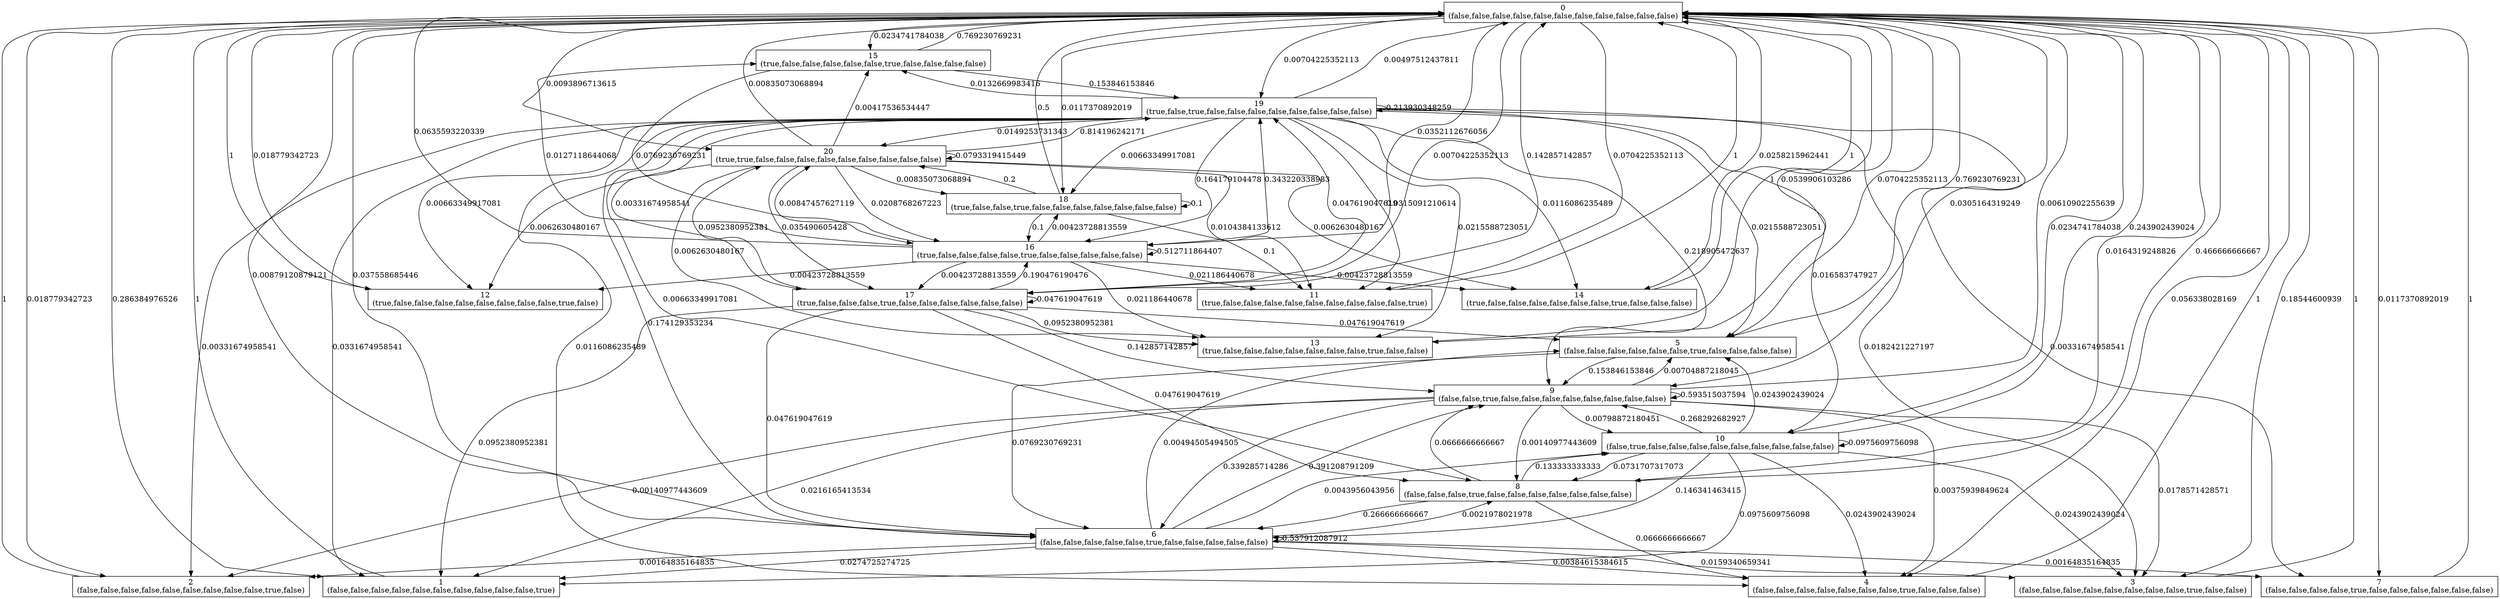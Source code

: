 digraph P {
node [shape=box];
0 -> 1 [ label="0.286384976526" ];
0 -> 2 [ label="0.018779342723" ];
0 -> 3 [ label="0.18544600939" ];
0 -> 4 [ label="0.056338028169" ];
0 -> 5 [ label="0.0704225352113" ];
0 -> 6 [ label="0.037558685446" ];
0 -> 7 [ label="0.0117370892019" ];
0 -> 8 [ label="0.0164319248826" ];
0 -> 9 [ label="0.0305164319249" ];
0 -> 10 [ label="0.0234741784038" ];
0 -> 11 [ label="0.0704225352113" ];
0 -> 12 [ label="0.018779342723" ];
0 -> 13 [ label="0.0539906103286" ];
0 -> 14 [ label="0.0258215962441" ];
0 -> 15 [ label="0.0234741784038" ];
0 -> 16 [ label="0.0352112676056" ];
0 -> 17 [ label="0.00704225352113" ];
0 -> 18 [ label="0.0117370892019" ];
0 -> 19 [ label="0.00704225352113" ];
0 -> 20 [ label="0.0093896713615" ];
1 -> 0 [ label="1" ];
2 -> 0 [ label="1" ];
3 -> 0 [ label="1" ];
4 -> 0 [ label="1" ];
5 -> 0 [ label="0.769230769231" ];
5 -> 6 [ label="0.0769230769231" ];
5 -> 9 [ label="0.153846153846" ];
6 -> 0 [ label="0.00879120879121" ];
6 -> 1 [ label="0.0274725274725" ];
6 -> 2 [ label="0.00164835164835" ];
6 -> 3 [ label="0.0159340659341" ];
6 -> 4 [ label="0.00384615384615" ];
6 -> 5 [ label="0.00494505494505" ];
6 -> 6 [ label="0.537912087912" ];
6 -> 7 [ label="0.00164835164835" ];
6 -> 8 [ label="0.0021978021978" ];
6 -> 9 [ label="0.391208791209" ];
6 -> 10 [ label="0.0043956043956" ];
7 -> 0 [ label="1" ];
8 -> 0 [ label="0.466666666667" ];
8 -> 4 [ label="0.0666666666667" ];
8 -> 6 [ label="0.266666666667" ];
8 -> 9 [ label="0.0666666666667" ];
8 -> 10 [ label="0.133333333333" ];
9 -> 0 [ label="0.00610902255639" ];
9 -> 1 [ label="0.0216165413534" ];
9 -> 2 [ label="0.00140977443609" ];
9 -> 3 [ label="0.0178571428571" ];
9 -> 4 [ label="0.00375939849624" ];
9 -> 5 [ label="0.00704887218045" ];
9 -> 6 [ label="0.339285714286" ];
9 -> 8 [ label="0.00140977443609" ];
9 -> 9 [ label="0.593515037594" ];
9 -> 10 [ label="0.00798872180451" ];
10 -> 0 [ label="0.243902439024" ];
10 -> 1 [ label="0.0975609756098" ];
10 -> 3 [ label="0.0243902439024" ];
10 -> 4 [ label="0.0243902439024" ];
10 -> 5 [ label="0.0243902439024" ];
10 -> 6 [ label="0.146341463415" ];
10 -> 8 [ label="0.0731707317073" ];
10 -> 9 [ label="0.268292682927" ];
10 -> 10 [ label="0.0975609756098" ];
11 -> 0 [ label="1" ];
12 -> 0 [ label="1" ];
13 -> 0 [ label="1" ];
14 -> 0 [ label="1" ];
15 -> 0 [ label="0.769230769231" ];
15 -> 16 [ label="0.0769230769231" ];
15 -> 19 [ label="0.153846153846" ];
16 -> 0 [ label="0.0635593220339" ];
16 -> 11 [ label="0.021186440678" ];
16 -> 12 [ label="0.00423728813559" ];
16 -> 13 [ label="0.021186440678" ];
16 -> 14 [ label="0.00423728813559" ];
16 -> 15 [ label="0.0127118644068" ];
16 -> 16 [ label="0.512711864407" ];
16 -> 17 [ label="0.00423728813559" ];
16 -> 18 [ label="0.00423728813559" ];
16 -> 19 [ label="0.343220338983" ];
16 -> 20 [ label="0.00847457627119" ];
17 -> 0 [ label="0.142857142857" ];
17 -> 1 [ label="0.0952380952381" ];
17 -> 5 [ label="0.047619047619" ];
17 -> 6 [ label="0.047619047619" ];
17 -> 8 [ label="0.047619047619" ];
17 -> 9 [ label="0.142857142857" ];
17 -> 13 [ label="0.0952380952381" ];
17 -> 16 [ label="0.190476190476" ];
17 -> 17 [ label="0.047619047619" ];
17 -> 19 [ label="0.047619047619" ];
17 -> 20 [ label="0.0952380952381" ];
18 -> 0 [ label="0.5" ];
18 -> 11 [ label="0.1" ];
18 -> 16 [ label="0.1" ];
18 -> 18 [ label="0.1" ];
18 -> 20 [ label="0.2" ];
19 -> 0 [ label="0.00497512437811" ];
19 -> 1 [ label="0.0331674958541" ];
19 -> 2 [ label="0.00331674958541" ];
19 -> 3 [ label="0.0182421227197" ];
19 -> 4 [ label="0.0116086235489" ];
19 -> 5 [ label="0.0215588723051" ];
19 -> 6 [ label="0.174129353234" ];
19 -> 7 [ label="0.00331674958541" ];
19 -> 8 [ label="0.00663349917081" ];
19 -> 9 [ label="0.218905472637" ];
19 -> 10 [ label="0.016583747927" ];
19 -> 11 [ label="0.0315091210614" ];
19 -> 12 [ label="0.00663349917081" ];
19 -> 13 [ label="0.0215588723051" ];
19 -> 14 [ label="0.0116086235489" ];
19 -> 15 [ label="0.0132669983416" ];
19 -> 16 [ label="0.164179104478" ];
19 -> 17 [ label="0.00331674958541" ];
19 -> 18 [ label="0.00663349917081" ];
19 -> 19 [ label="0.213930348259" ];
19 -> 20 [ label="0.0149253731343" ];
20 -> 0 [ label="0.00835073068894" ];
20 -> 11 [ label="0.0104384133612" ];
20 -> 12 [ label="0.0062630480167" ];
20 -> 13 [ label="0.0062630480167" ];
20 -> 14 [ label="0.0062630480167" ];
20 -> 15 [ label="0.00417536534447" ];
20 -> 16 [ label="0.0208768267223" ];
20 -> 17 [ label="0.035490605428" ];
20 -> 18 [ label="0.00835073068894" ];
20 -> 19 [ label="0.814196242171" ];
20 -> 20 [ label="0.0793319415449" ];
0 [label="0\n(false,false,false,false,false,false,false,false,false,false,false)"];
1 [label="1\n(false,false,false,false,false,false,false,false,false,false,true)"];
2 [label="2\n(false,false,false,false,false,false,false,false,false,true,false)"];
3 [label="3\n(false,false,false,false,false,false,false,false,true,false,false)"];
4 [label="4\n(false,false,false,false,false,false,false,true,false,false,false)"];
5 [label="5\n(false,false,false,false,false,false,true,false,false,false,false)"];
6 [label="6\n(false,false,false,false,false,true,false,false,false,false,false)"];
7 [label="7\n(false,false,false,false,true,false,false,false,false,false,false)"];
8 [label="8\n(false,false,false,true,false,false,false,false,false,false,false)"];
9 [label="9\n(false,false,true,false,false,false,false,false,false,false,false)"];
10 [label="10\n(false,true,false,false,false,false,false,false,false,false,false)"];
11 [label="11\n(true,false,false,false,false,false,false,false,false,false,true)"];
12 [label="12\n(true,false,false,false,false,false,false,false,false,true,false)"];
13 [label="13\n(true,false,false,false,false,false,false,false,true,false,false)"];
14 [label="14\n(true,false,false,false,false,false,false,true,false,false,false)"];
15 [label="15\n(true,false,false,false,false,false,true,false,false,false,false)"];
16 [label="16\n(true,false,false,false,false,true,false,false,false,false,false)"];
17 [label="17\n(true,false,false,false,true,false,false,false,false,false,false)"];
18 [label="18\n(true,false,false,true,false,false,false,false,false,false,false)"];
19 [label="19\n(true,false,true,false,false,false,false,false,false,false,false)"];
20 [label="20\n(true,true,false,false,false,false,false,false,false,false,false)"];
}
